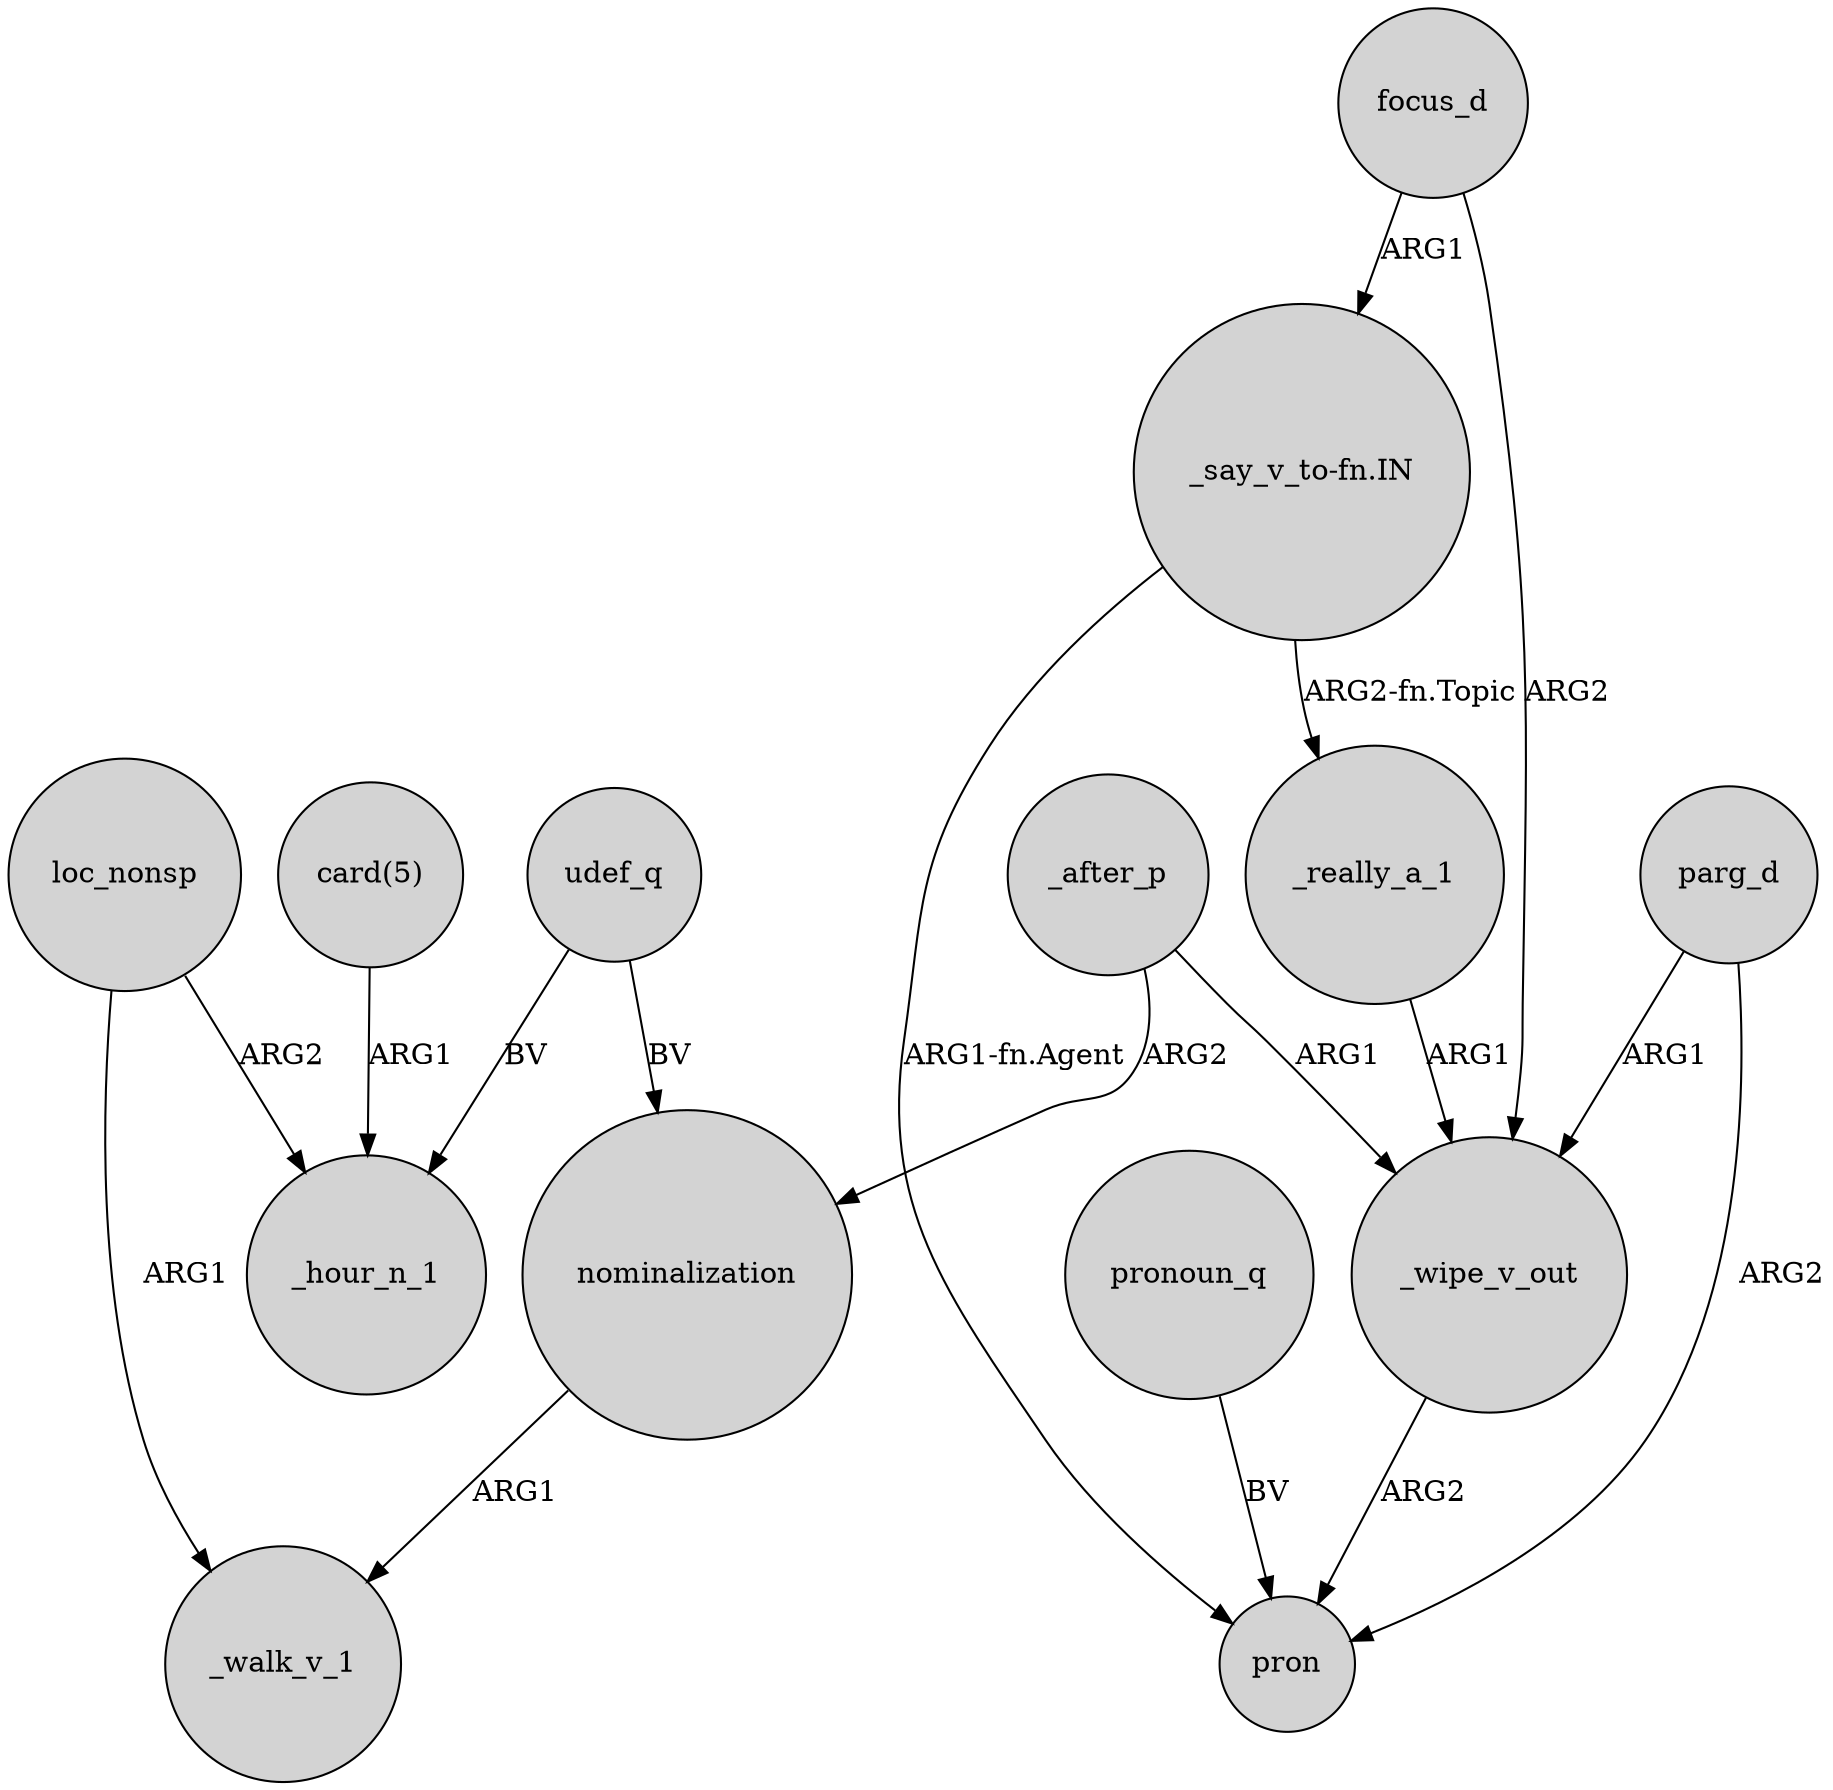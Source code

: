 digraph {
	node [shape=circle style=filled]
	loc_nonsp -> _walk_v_1 [label=ARG1]
	"_say_v_to-fn.IN" -> pron [label="ARG1-fn.Agent"]
	parg_d -> _wipe_v_out [label=ARG1]
	_after_p -> _wipe_v_out [label=ARG1]
	udef_q -> _hour_n_1 [label=BV]
	"card(5)" -> _hour_n_1 [label=ARG1]
	"_say_v_to-fn.IN" -> _really_a_1 [label="ARG2-fn.Topic"]
	focus_d -> _wipe_v_out [label=ARG2]
	loc_nonsp -> _hour_n_1 [label=ARG2]
	_after_p -> nominalization [label=ARG2]
	nominalization -> _walk_v_1 [label=ARG1]
	parg_d -> pron [label=ARG2]
	udef_q -> nominalization [label=BV]
	_really_a_1 -> _wipe_v_out [label=ARG1]
	focus_d -> "_say_v_to-fn.IN" [label=ARG1]
	_wipe_v_out -> pron [label=ARG2]
	pronoun_q -> pron [label=BV]
}
